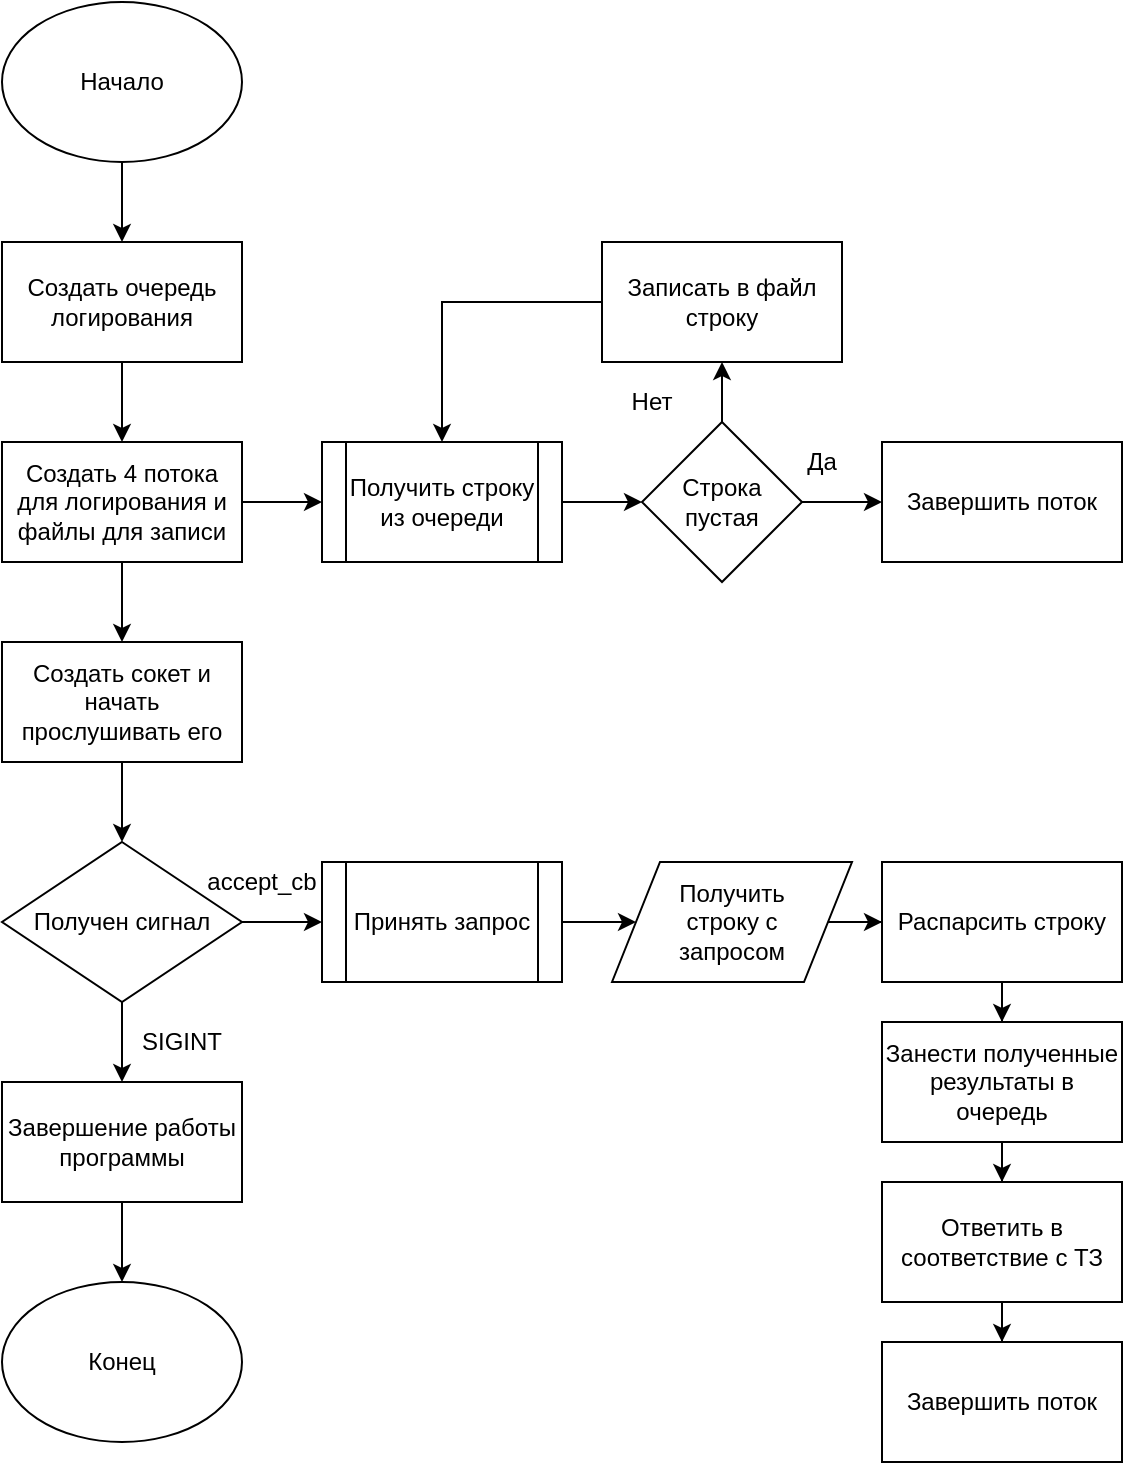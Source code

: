 <mxfile version="10.6.3" type="github"><diagram id="dV1i3l05AFhKHfscxS_d" name="Page-1"><mxGraphModel dx="754" dy="481" grid="1" gridSize="10" guides="1" tooltips="1" connect="1" arrows="1" fold="1" page="1" pageScale="1" pageWidth="850" pageHeight="1100" math="0" shadow="0"><root><mxCell id="0"/><mxCell id="1" parent="0"/><mxCell id="eZHor9f5tziP1MO2aM9c-6" value="" style="edgeStyle=orthogonalEdgeStyle;rounded=0;orthogonalLoop=1;jettySize=auto;html=1;" edge="1" parent="1" source="eZHor9f5tziP1MO2aM9c-1" target="eZHor9f5tziP1MO2aM9c-5"><mxGeometry relative="1" as="geometry"/></mxCell><mxCell id="eZHor9f5tziP1MO2aM9c-1" value="Создать очередь логирования" style="rounded=0;whiteSpace=wrap;html=1;" vertex="1" parent="1"><mxGeometry x="80" y="120" width="120" height="60" as="geometry"/></mxCell><mxCell id="eZHor9f5tziP1MO2aM9c-4" value="" style="edgeStyle=orthogonalEdgeStyle;rounded=0;orthogonalLoop=1;jettySize=auto;html=1;" edge="1" parent="1" source="eZHor9f5tziP1MO2aM9c-2" target="eZHor9f5tziP1MO2aM9c-1"><mxGeometry relative="1" as="geometry"/></mxCell><mxCell id="eZHor9f5tziP1MO2aM9c-2" value="Начало" style="ellipse;whiteSpace=wrap;html=1;" vertex="1" parent="1"><mxGeometry x="80" width="120" height="80" as="geometry"/></mxCell><mxCell id="eZHor9f5tziP1MO2aM9c-8" value="" style="edgeStyle=orthogonalEdgeStyle;rounded=0;orthogonalLoop=1;jettySize=auto;html=1;" edge="1" parent="1" source="eZHor9f5tziP1MO2aM9c-5" target="eZHor9f5tziP1MO2aM9c-7"><mxGeometry relative="1" as="geometry"/></mxCell><mxCell id="eZHor9f5tziP1MO2aM9c-31" value="" style="edgeStyle=orthogonalEdgeStyle;rounded=0;orthogonalLoop=1;jettySize=auto;html=1;" edge="1" parent="1" source="eZHor9f5tziP1MO2aM9c-5" target="eZHor9f5tziP1MO2aM9c-27"><mxGeometry relative="1" as="geometry"/></mxCell><mxCell id="eZHor9f5tziP1MO2aM9c-5" value="Создать 4 потока для логирования и файлы для записи" style="rounded=0;whiteSpace=wrap;html=1;" vertex="1" parent="1"><mxGeometry x="80" y="220" width="120" height="60" as="geometry"/></mxCell><mxCell id="eZHor9f5tziP1MO2aM9c-15" value="" style="edgeStyle=orthogonalEdgeStyle;rounded=0;orthogonalLoop=1;jettySize=auto;html=1;" edge="1" parent="1" source="eZHor9f5tziP1MO2aM9c-7" target="eZHor9f5tziP1MO2aM9c-9"><mxGeometry relative="1" as="geometry"/></mxCell><mxCell id="eZHor9f5tziP1MO2aM9c-7" value="Создать сокет и начать прослушивать его" style="rounded=0;whiteSpace=wrap;html=1;" vertex="1" parent="1"><mxGeometry x="80" y="320" width="120" height="60" as="geometry"/></mxCell><mxCell id="eZHor9f5tziP1MO2aM9c-13" value="" style="edgeStyle=orthogonalEdgeStyle;rounded=0;orthogonalLoop=1;jettySize=auto;html=1;" edge="1" parent="1" source="eZHor9f5tziP1MO2aM9c-9" target="eZHor9f5tziP1MO2aM9c-11"><mxGeometry relative="1" as="geometry"/></mxCell><mxCell id="eZHor9f5tziP1MO2aM9c-18" value="" style="edgeStyle=orthogonalEdgeStyle;rounded=0;orthogonalLoop=1;jettySize=auto;html=1;" edge="1" parent="1" source="eZHor9f5tziP1MO2aM9c-9" target="eZHor9f5tziP1MO2aM9c-17"><mxGeometry relative="1" as="geometry"/></mxCell><mxCell id="eZHor9f5tziP1MO2aM9c-9" value="Получен сигнал" style="rhombus;whiteSpace=wrap;html=1;" vertex="1" parent="1"><mxGeometry x="80" y="420" width="120" height="80" as="geometry"/></mxCell><mxCell id="eZHor9f5tziP1MO2aM9c-10" value="Конец" style="ellipse;whiteSpace=wrap;html=1;" vertex="1" parent="1"><mxGeometry x="80" y="640" width="120" height="80" as="geometry"/></mxCell><mxCell id="eZHor9f5tziP1MO2aM9c-14" value="" style="edgeStyle=orthogonalEdgeStyle;rounded=0;orthogonalLoop=1;jettySize=auto;html=1;" edge="1" parent="1" source="eZHor9f5tziP1MO2aM9c-11" target="eZHor9f5tziP1MO2aM9c-10"><mxGeometry relative="1" as="geometry"/></mxCell><mxCell id="eZHor9f5tziP1MO2aM9c-11" value="Завершение работы программы" style="rounded=0;whiteSpace=wrap;html=1;" vertex="1" parent="1"><mxGeometry x="80" y="540" width="120" height="60" as="geometry"/></mxCell><mxCell id="eZHor9f5tziP1MO2aM9c-16" value="SIGINT" style="text;html=1;strokeColor=none;fillColor=none;align=center;verticalAlign=middle;whiteSpace=wrap;rounded=0;" vertex="1" parent="1"><mxGeometry x="150" y="510" width="40" height="20" as="geometry"/></mxCell><mxCell id="eZHor9f5tziP1MO2aM9c-22" value="" style="edgeStyle=orthogonalEdgeStyle;rounded=0;orthogonalLoop=1;jettySize=auto;html=1;" edge="1" parent="1" source="eZHor9f5tziP1MO2aM9c-17" target="eZHor9f5tziP1MO2aM9c-21"><mxGeometry relative="1" as="geometry"/></mxCell><mxCell id="eZHor9f5tziP1MO2aM9c-17" value="Принять запрос" style="shape=process;whiteSpace=wrap;html=1;backgroundOutline=1;" vertex="1" parent="1"><mxGeometry x="240" y="430" width="120" height="60" as="geometry"/></mxCell><mxCell id="eZHor9f5tziP1MO2aM9c-20" value="accept_cb" style="text;html=1;strokeColor=none;fillColor=none;align=center;verticalAlign=middle;whiteSpace=wrap;rounded=0;" vertex="1" parent="1"><mxGeometry x="190" y="430" width="40" height="20" as="geometry"/></mxCell><mxCell id="eZHor9f5tziP1MO2aM9c-25" value="" style="edgeStyle=orthogonalEdgeStyle;rounded=0;orthogonalLoop=1;jettySize=auto;html=1;" edge="1" parent="1" source="eZHor9f5tziP1MO2aM9c-21" target="eZHor9f5tziP1MO2aM9c-24"><mxGeometry relative="1" as="geometry"/></mxCell><mxCell id="eZHor9f5tziP1MO2aM9c-21" value="&lt;div&gt;Получить &lt;br&gt;&lt;/div&gt;&lt;div&gt;строку с &lt;br&gt;&lt;/div&gt;&lt;div&gt;запросом&lt;/div&gt;" style="shape=parallelogram;perimeter=parallelogramPerimeter;whiteSpace=wrap;html=1;" vertex="1" parent="1"><mxGeometry x="385" y="430" width="120" height="60" as="geometry"/></mxCell><mxCell id="eZHor9f5tziP1MO2aM9c-47" value="" style="edgeStyle=orthogonalEdgeStyle;rounded=0;orthogonalLoop=1;jettySize=auto;html=1;" edge="1" parent="1" source="eZHor9f5tziP1MO2aM9c-24" target="eZHor9f5tziP1MO2aM9c-26"><mxGeometry relative="1" as="geometry"/></mxCell><mxCell id="eZHor9f5tziP1MO2aM9c-24" value="Распарсить строку" style="rounded=0;whiteSpace=wrap;html=1;" vertex="1" parent="1"><mxGeometry x="520" y="430" width="120" height="60" as="geometry"/></mxCell><mxCell id="eZHor9f5tziP1MO2aM9c-43" value="" style="edgeStyle=orthogonalEdgeStyle;rounded=0;orthogonalLoop=1;jettySize=auto;html=1;" edge="1" parent="1" source="eZHor9f5tziP1MO2aM9c-26" target="eZHor9f5tziP1MO2aM9c-42"><mxGeometry relative="1" as="geometry"/></mxCell><mxCell id="eZHor9f5tziP1MO2aM9c-26" value="Занести полученные результаты в очередь" style="rounded=0;whiteSpace=wrap;html=1;" vertex="1" parent="1"><mxGeometry x="520" y="510" width="120" height="60" as="geometry"/></mxCell><mxCell id="eZHor9f5tziP1MO2aM9c-45" value="" style="edgeStyle=orthogonalEdgeStyle;rounded=0;orthogonalLoop=1;jettySize=auto;html=1;" edge="1" parent="1" source="eZHor9f5tziP1MO2aM9c-42" target="eZHor9f5tziP1MO2aM9c-44"><mxGeometry relative="1" as="geometry"/></mxCell><mxCell id="eZHor9f5tziP1MO2aM9c-42" value="&lt;div&gt;Ответить в соответствие с ТЗ&lt;br&gt;&lt;/div&gt;" style="rounded=0;whiteSpace=wrap;html=1;" vertex="1" parent="1"><mxGeometry x="520" y="590" width="120" height="60" as="geometry"/></mxCell><mxCell id="eZHor9f5tziP1MO2aM9c-32" value="" style="edgeStyle=orthogonalEdgeStyle;rounded=0;orthogonalLoop=1;jettySize=auto;html=1;" edge="1" parent="1" source="eZHor9f5tziP1MO2aM9c-27" target="eZHor9f5tziP1MO2aM9c-29"><mxGeometry relative="1" as="geometry"/></mxCell><mxCell id="eZHor9f5tziP1MO2aM9c-27" value="Получить строку из очереди" style="shape=process;whiteSpace=wrap;html=1;backgroundOutline=1;" vertex="1" parent="1"><mxGeometry x="240" y="220" width="120" height="60" as="geometry"/></mxCell><mxCell id="eZHor9f5tziP1MO2aM9c-36" value="" style="edgeStyle=orthogonalEdgeStyle;rounded=0;orthogonalLoop=1;jettySize=auto;html=1;entryX=0.5;entryY=0;entryDx=0;entryDy=0;" edge="1" parent="1" source="eZHor9f5tziP1MO2aM9c-28" target="eZHor9f5tziP1MO2aM9c-27"><mxGeometry relative="1" as="geometry"><mxPoint x="300" y="150" as="targetPoint"/></mxGeometry></mxCell><mxCell id="eZHor9f5tziP1MO2aM9c-28" value="Записать в файл строку" style="rounded=0;whiteSpace=wrap;html=1;" vertex="1" parent="1"><mxGeometry x="380" y="120" width="120" height="60" as="geometry"/></mxCell><mxCell id="eZHor9f5tziP1MO2aM9c-30" value="" style="edgeStyle=orthogonalEdgeStyle;rounded=0;orthogonalLoop=1;jettySize=auto;html=1;" edge="1" parent="1" source="eZHor9f5tziP1MO2aM9c-29" target="eZHor9f5tziP1MO2aM9c-28"><mxGeometry relative="1" as="geometry"/></mxCell><mxCell id="eZHor9f5tziP1MO2aM9c-41" value="" style="edgeStyle=orthogonalEdgeStyle;rounded=0;orthogonalLoop=1;jettySize=auto;html=1;" edge="1" parent="1" source="eZHor9f5tziP1MO2aM9c-29" target="eZHor9f5tziP1MO2aM9c-39"><mxGeometry relative="1" as="geometry"/></mxCell><mxCell id="eZHor9f5tziP1MO2aM9c-29" value="&lt;div&gt;Строка&lt;/div&gt;&lt;div&gt;пустая&lt;br&gt;&lt;/div&gt;" style="rhombus;whiteSpace=wrap;html=1;" vertex="1" parent="1"><mxGeometry x="400" y="210" width="80" height="80" as="geometry"/></mxCell><mxCell id="eZHor9f5tziP1MO2aM9c-34" value="Нет" style="text;html=1;strokeColor=none;fillColor=none;align=center;verticalAlign=middle;whiteSpace=wrap;rounded=0;" vertex="1" parent="1"><mxGeometry x="385" y="190" width="40" height="20" as="geometry"/></mxCell><mxCell id="eZHor9f5tziP1MO2aM9c-39" value="Завершить поток" style="rounded=0;whiteSpace=wrap;html=1;" vertex="1" parent="1"><mxGeometry x="520" y="220" width="120" height="60" as="geometry"/></mxCell><mxCell id="eZHor9f5tziP1MO2aM9c-40" value="Да" style="text;html=1;strokeColor=none;fillColor=none;align=center;verticalAlign=middle;whiteSpace=wrap;rounded=0;" vertex="1" parent="1"><mxGeometry x="470" y="220" width="40" height="20" as="geometry"/></mxCell><mxCell id="eZHor9f5tziP1MO2aM9c-44" value="Завершить поток" style="rounded=0;whiteSpace=wrap;html=1;" vertex="1" parent="1"><mxGeometry x="520" y="670" width="120" height="60" as="geometry"/></mxCell></root></mxGraphModel></diagram></mxfile>